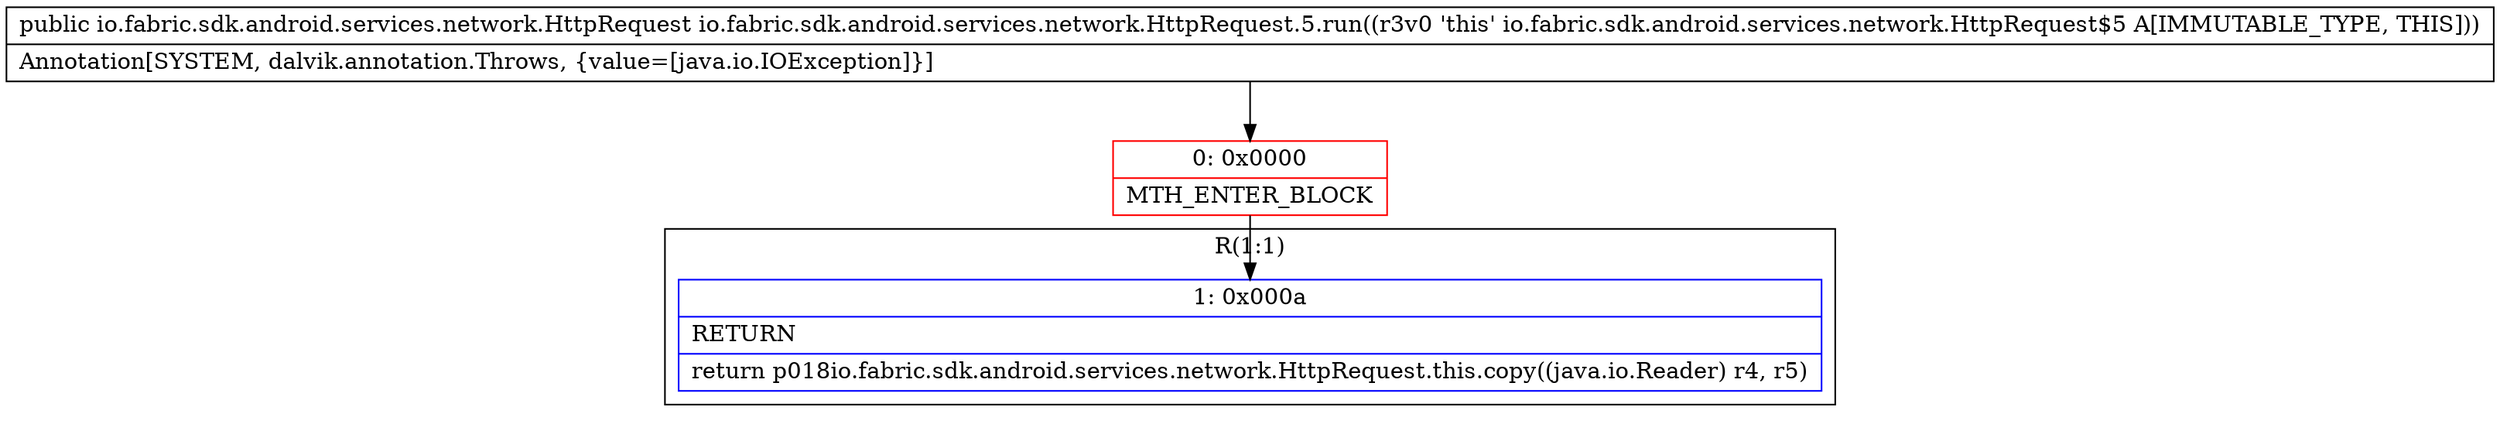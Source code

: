 digraph "CFG forio.fabric.sdk.android.services.network.HttpRequest.5.run()Lio\/fabric\/sdk\/android\/services\/network\/HttpRequest;" {
subgraph cluster_Region_1910928909 {
label = "R(1:1)";
node [shape=record,color=blue];
Node_1 [shape=record,label="{1\:\ 0x000a|RETURN\l|return p018io.fabric.sdk.android.services.network.HttpRequest.this.copy((java.io.Reader) r4, r5)\l}"];
}
Node_0 [shape=record,color=red,label="{0\:\ 0x0000|MTH_ENTER_BLOCK\l}"];
MethodNode[shape=record,label="{public io.fabric.sdk.android.services.network.HttpRequest io.fabric.sdk.android.services.network.HttpRequest.5.run((r3v0 'this' io.fabric.sdk.android.services.network.HttpRequest$5 A[IMMUTABLE_TYPE, THIS]))  | Annotation[SYSTEM, dalvik.annotation.Throws, \{value=[java.io.IOException]\}]\l}"];
MethodNode -> Node_0;
Node_0 -> Node_1;
}

